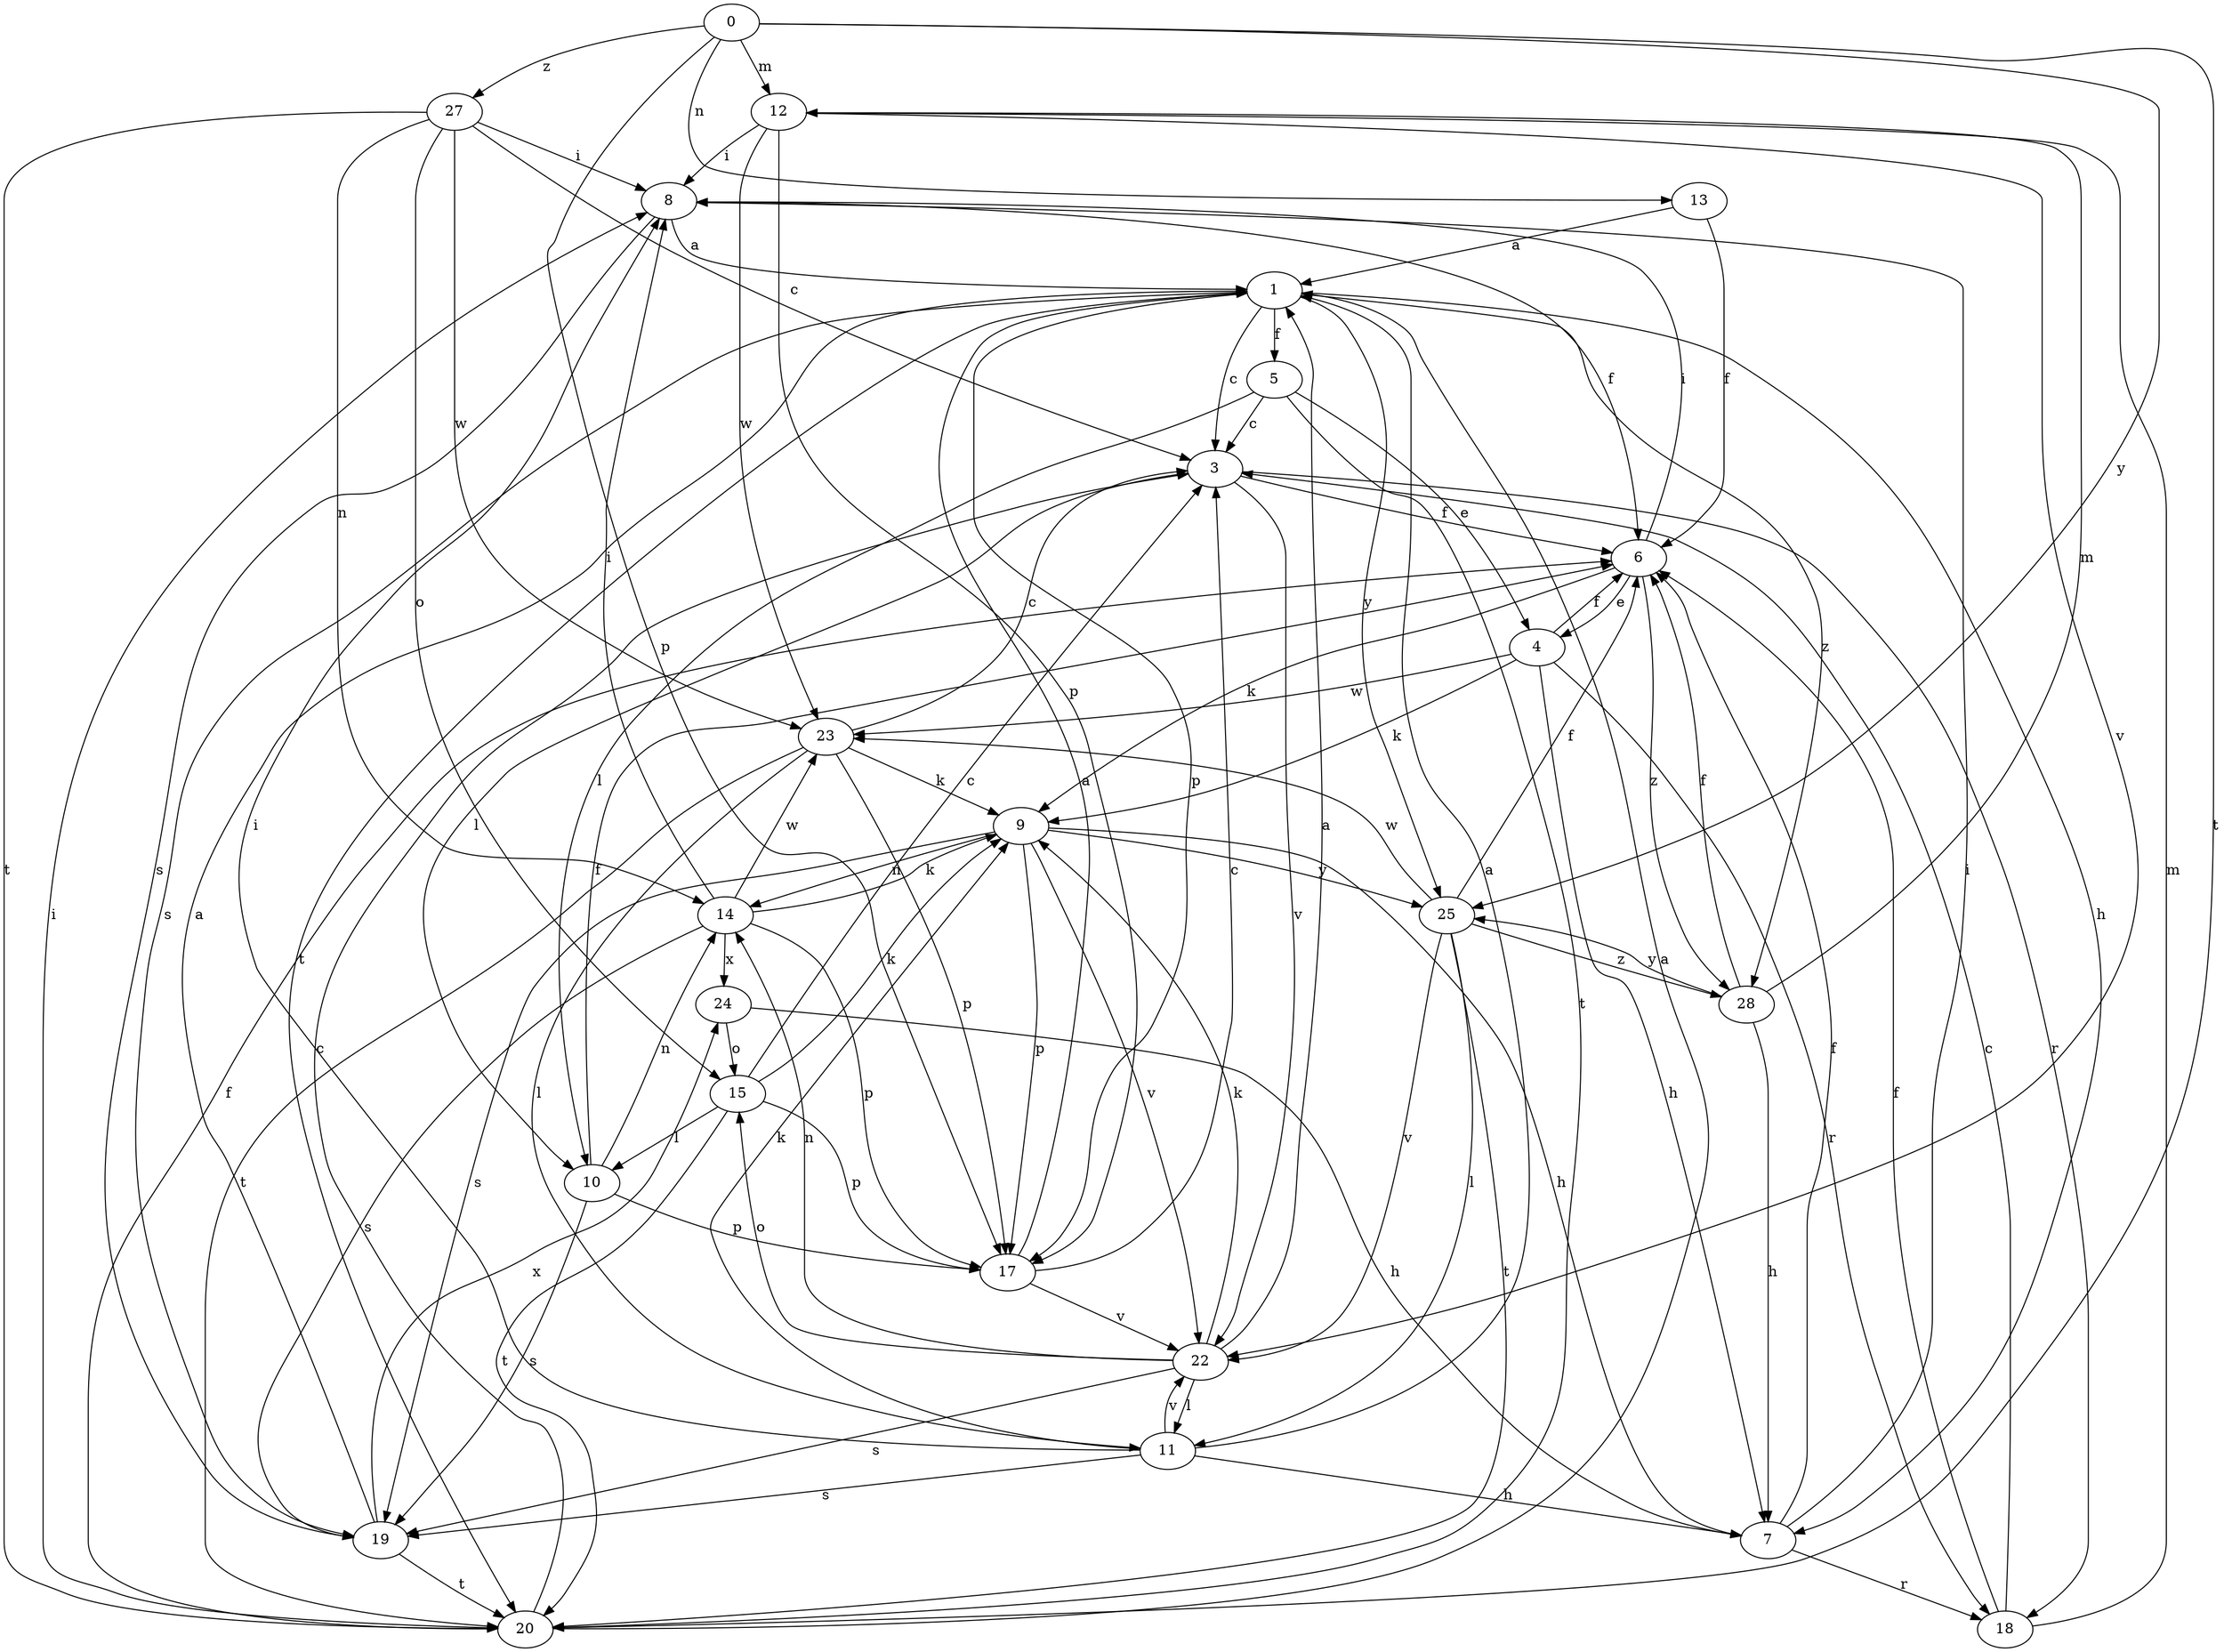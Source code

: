 strict digraph  {
0;
1;
3;
4;
5;
6;
7;
8;
9;
10;
11;
12;
13;
14;
15;
17;
18;
19;
20;
22;
23;
24;
25;
27;
28;
0 -> 12  [label=m];
0 -> 13  [label=n];
0 -> 17  [label=p];
0 -> 20  [label=t];
0 -> 25  [label=y];
0 -> 27  [label=z];
1 -> 3  [label=c];
1 -> 5  [label=f];
1 -> 7  [label=h];
1 -> 17  [label=p];
1 -> 19  [label=s];
1 -> 20  [label=t];
1 -> 25  [label=y];
1 -> 28  [label=z];
3 -> 6  [label=f];
3 -> 10  [label=l];
3 -> 18  [label=r];
3 -> 22  [label=v];
4 -> 6  [label=f];
4 -> 7  [label=h];
4 -> 9  [label=k];
4 -> 18  [label=r];
4 -> 23  [label=w];
5 -> 3  [label=c];
5 -> 4  [label=e];
5 -> 10  [label=l];
5 -> 20  [label=t];
6 -> 4  [label=e];
6 -> 8  [label=i];
6 -> 9  [label=k];
6 -> 28  [label=z];
7 -> 6  [label=f];
7 -> 8  [label=i];
7 -> 18  [label=r];
8 -> 1  [label=a];
8 -> 6  [label=f];
8 -> 19  [label=s];
9 -> 7  [label=h];
9 -> 14  [label=n];
9 -> 17  [label=p];
9 -> 19  [label=s];
9 -> 22  [label=v];
9 -> 25  [label=y];
10 -> 6  [label=f];
10 -> 14  [label=n];
10 -> 17  [label=p];
10 -> 19  [label=s];
11 -> 1  [label=a];
11 -> 7  [label=h];
11 -> 8  [label=i];
11 -> 9  [label=k];
11 -> 19  [label=s];
11 -> 22  [label=v];
12 -> 8  [label=i];
12 -> 17  [label=p];
12 -> 22  [label=v];
12 -> 23  [label=w];
13 -> 1  [label=a];
13 -> 6  [label=f];
14 -> 8  [label=i];
14 -> 9  [label=k];
14 -> 17  [label=p];
14 -> 19  [label=s];
14 -> 23  [label=w];
14 -> 24  [label=x];
15 -> 3  [label=c];
15 -> 9  [label=k];
15 -> 10  [label=l];
15 -> 17  [label=p];
15 -> 20  [label=t];
17 -> 1  [label=a];
17 -> 3  [label=c];
17 -> 22  [label=v];
18 -> 3  [label=c];
18 -> 6  [label=f];
18 -> 12  [label=m];
19 -> 1  [label=a];
19 -> 20  [label=t];
19 -> 24  [label=x];
20 -> 1  [label=a];
20 -> 3  [label=c];
20 -> 6  [label=f];
20 -> 8  [label=i];
22 -> 1  [label=a];
22 -> 9  [label=k];
22 -> 11  [label=l];
22 -> 14  [label=n];
22 -> 15  [label=o];
22 -> 19  [label=s];
23 -> 3  [label=c];
23 -> 9  [label=k];
23 -> 11  [label=l];
23 -> 17  [label=p];
23 -> 20  [label=t];
24 -> 7  [label=h];
24 -> 15  [label=o];
25 -> 6  [label=f];
25 -> 11  [label=l];
25 -> 20  [label=t];
25 -> 22  [label=v];
25 -> 23  [label=w];
25 -> 28  [label=z];
27 -> 3  [label=c];
27 -> 8  [label=i];
27 -> 14  [label=n];
27 -> 15  [label=o];
27 -> 20  [label=t];
27 -> 23  [label=w];
28 -> 6  [label=f];
28 -> 7  [label=h];
28 -> 12  [label=m];
28 -> 25  [label=y];
}
